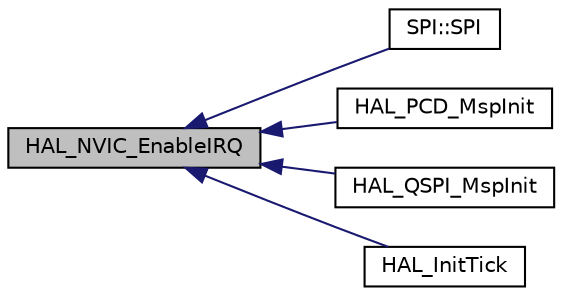 digraph "HAL_NVIC_EnableIRQ"
{
  edge [fontname="Helvetica",fontsize="10",labelfontname="Helvetica",labelfontsize="10"];
  node [fontname="Helvetica",fontsize="10",shape=record];
  rankdir="LR";
  Node5 [label="HAL_NVIC_EnableIRQ",height=0.2,width=0.4,color="black", fillcolor="grey75", style="filled", fontcolor="black"];
  Node5 -> Node6 [dir="back",color="midnightblue",fontsize="10",style="solid",fontname="Helvetica"];
  Node6 [label="SPI::SPI",height=0.2,width=0.4,color="black", fillcolor="white", style="filled",URL="$class_s_p_i.html#a7fe5d5885824c3107bd0263b4e407e6f"];
  Node5 -> Node7 [dir="back",color="midnightblue",fontsize="10",style="solid",fontname="Helvetica"];
  Node7 [label="HAL_PCD_MspInit",height=0.2,width=0.4,color="black", fillcolor="white", style="filled",URL="$group___p_c_d___exported___functions___group1.html#ga73af972b44ba2890202363cd8b197dad",tooltip="Initializes the PCD MSP. "];
  Node5 -> Node8 [dir="back",color="midnightblue",fontsize="10",style="solid",fontname="Helvetica"];
  Node8 [label="HAL_QSPI_MspInit",height=0.2,width=0.4,color="black", fillcolor="white", style="filled",URL="$group___q_s_p_i___exported___functions___group1.html#gade8059377d8637fabb9a22fa1d50b558"];
  Node5 -> Node9 [dir="back",color="midnightblue",fontsize="10",style="solid",fontname="Helvetica"];
  Node9 [label="HAL_InitTick",height=0.2,width=0.4,color="black", fillcolor="white", style="filled",URL="$group___h_a_l___time_base___r_t_c___alarm___template.html#ga879cdb21ef051eb81ec51c18147397d5",tooltip="This function configures the RTC_ALARMA as a time base source. "];
}
